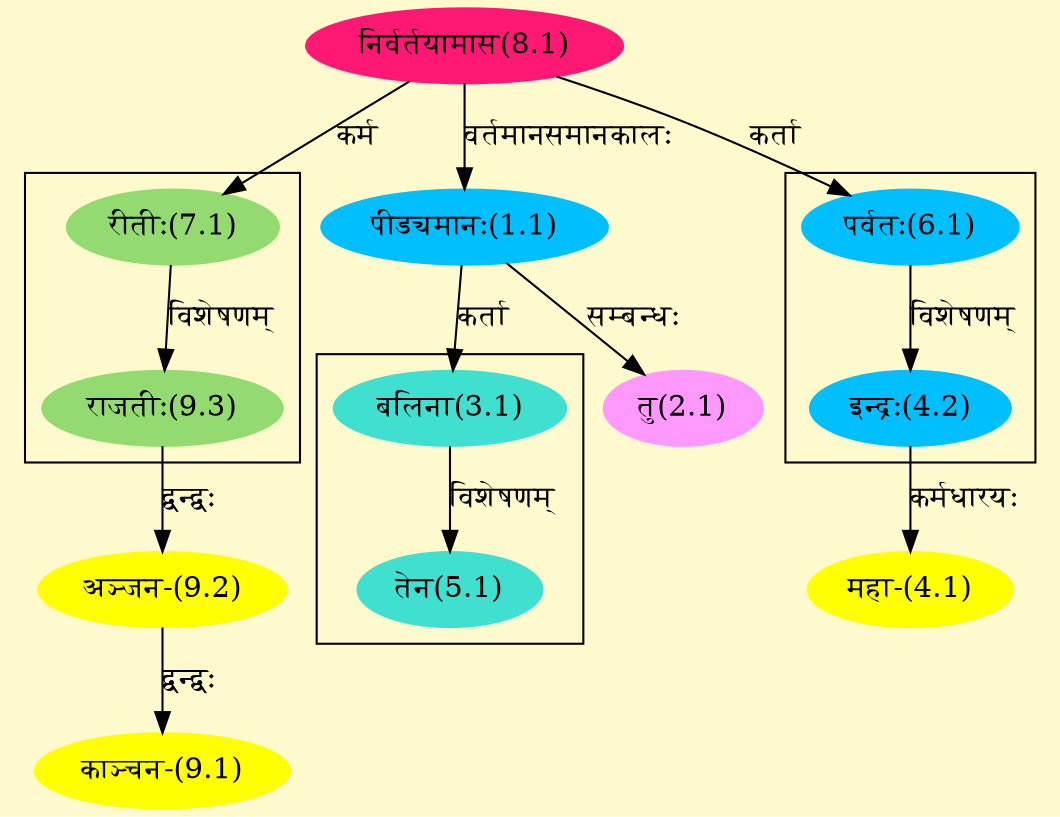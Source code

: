 digraph G{
rankdir=BT;
 compound=true;
 bgcolor="lemonchiffon1";

subgraph cluster_1{
Node4_2 [style=filled, color="#00BFFF" label = "इन्द्रः(4.2)"]
Node6_1 [style=filled, color="#00BFFF" label = "पर्वतः(6.1)"]

}

subgraph cluster_2{
Node5_1 [style=filled, color="#40E0D0" label = "तेन(5.1)"]
Node3_1 [style=filled, color="#40E0D0" label = "बलिना(3.1)"]

}

subgraph cluster_3{
Node9_3 [style=filled, color="#93DB70" label = "राजतीः(9.3)"]
Node7_1 [style=filled, color="#93DB70" label = "रीतीः(7.1)"]

}
Node1_1 [style=filled, color="#00BFFF" label = "पीड्यमानः(1.1)"]
Node8_1 [style=filled, color="#FF1975" label = "निर्वर्तयामास(8.1)"]
Node2_1 [style=filled, color="#FF99FF" label = "तु(2.1)"]
Node3_1 [style=filled, color="#40E0D0" label = "बलिना(3.1)"]
Node4_1 [style=filled, color="#FFFF00" label = "महा-(4.1)"]
Node4_2 [style=filled, color="#00BFFF" label = "इन्द्रः(4.2)"]
Node6_1 [style=filled, color="#00BFFF" label = "पर्वतः(6.1)"]
Node7_1 [style=filled, color="#93DB70" label = "रीतीः(7.1)"]
Node [style=filled, color="" label = "()"]
Node9_1 [style=filled, color="#FFFF00" label = "काञ्चन-(9.1)"]
Node9_2 [style=filled, color="#FFFF00" label = "अञ्जन-(9.2)"]
Node9_3 [style=filled, color="#93DB70" label = "राजतीः(9.3)"]
/* Start of Relations section */

Node1_1 -> Node8_1 [  label="वर्तमानसमानकालः"  dir="back" ]
Node2_1 -> Node1_1 [  label="सम्बन्धः"  dir="back" ]
Node3_1 -> Node1_1 [  label="कर्ता"  dir="back" ]
Node4_1 -> Node4_2 [  label="कर्मधारयः"  dir="back" ]
Node4_2 -> Node6_1 [  label="विशेषणम्"  dir="back" ]
Node5_1 -> Node3_1 [  label="विशेषणम्"  dir="back" ]
Node6_1 -> Node8_1 [  label="कर्ता"  dir="back" ]
Node7_1 -> Node8_1 [  label="कर्म"  dir="back" ]
Node9_1 -> Node9_2 [  label="द्वन्द्वः"  dir="back" ]
Node9_2 -> Node9_3 [  label="द्वन्द्वः"  dir="back" ]
Node9_3 -> Node7_1 [  label="विशेषणम्"  dir="back" ]
}
